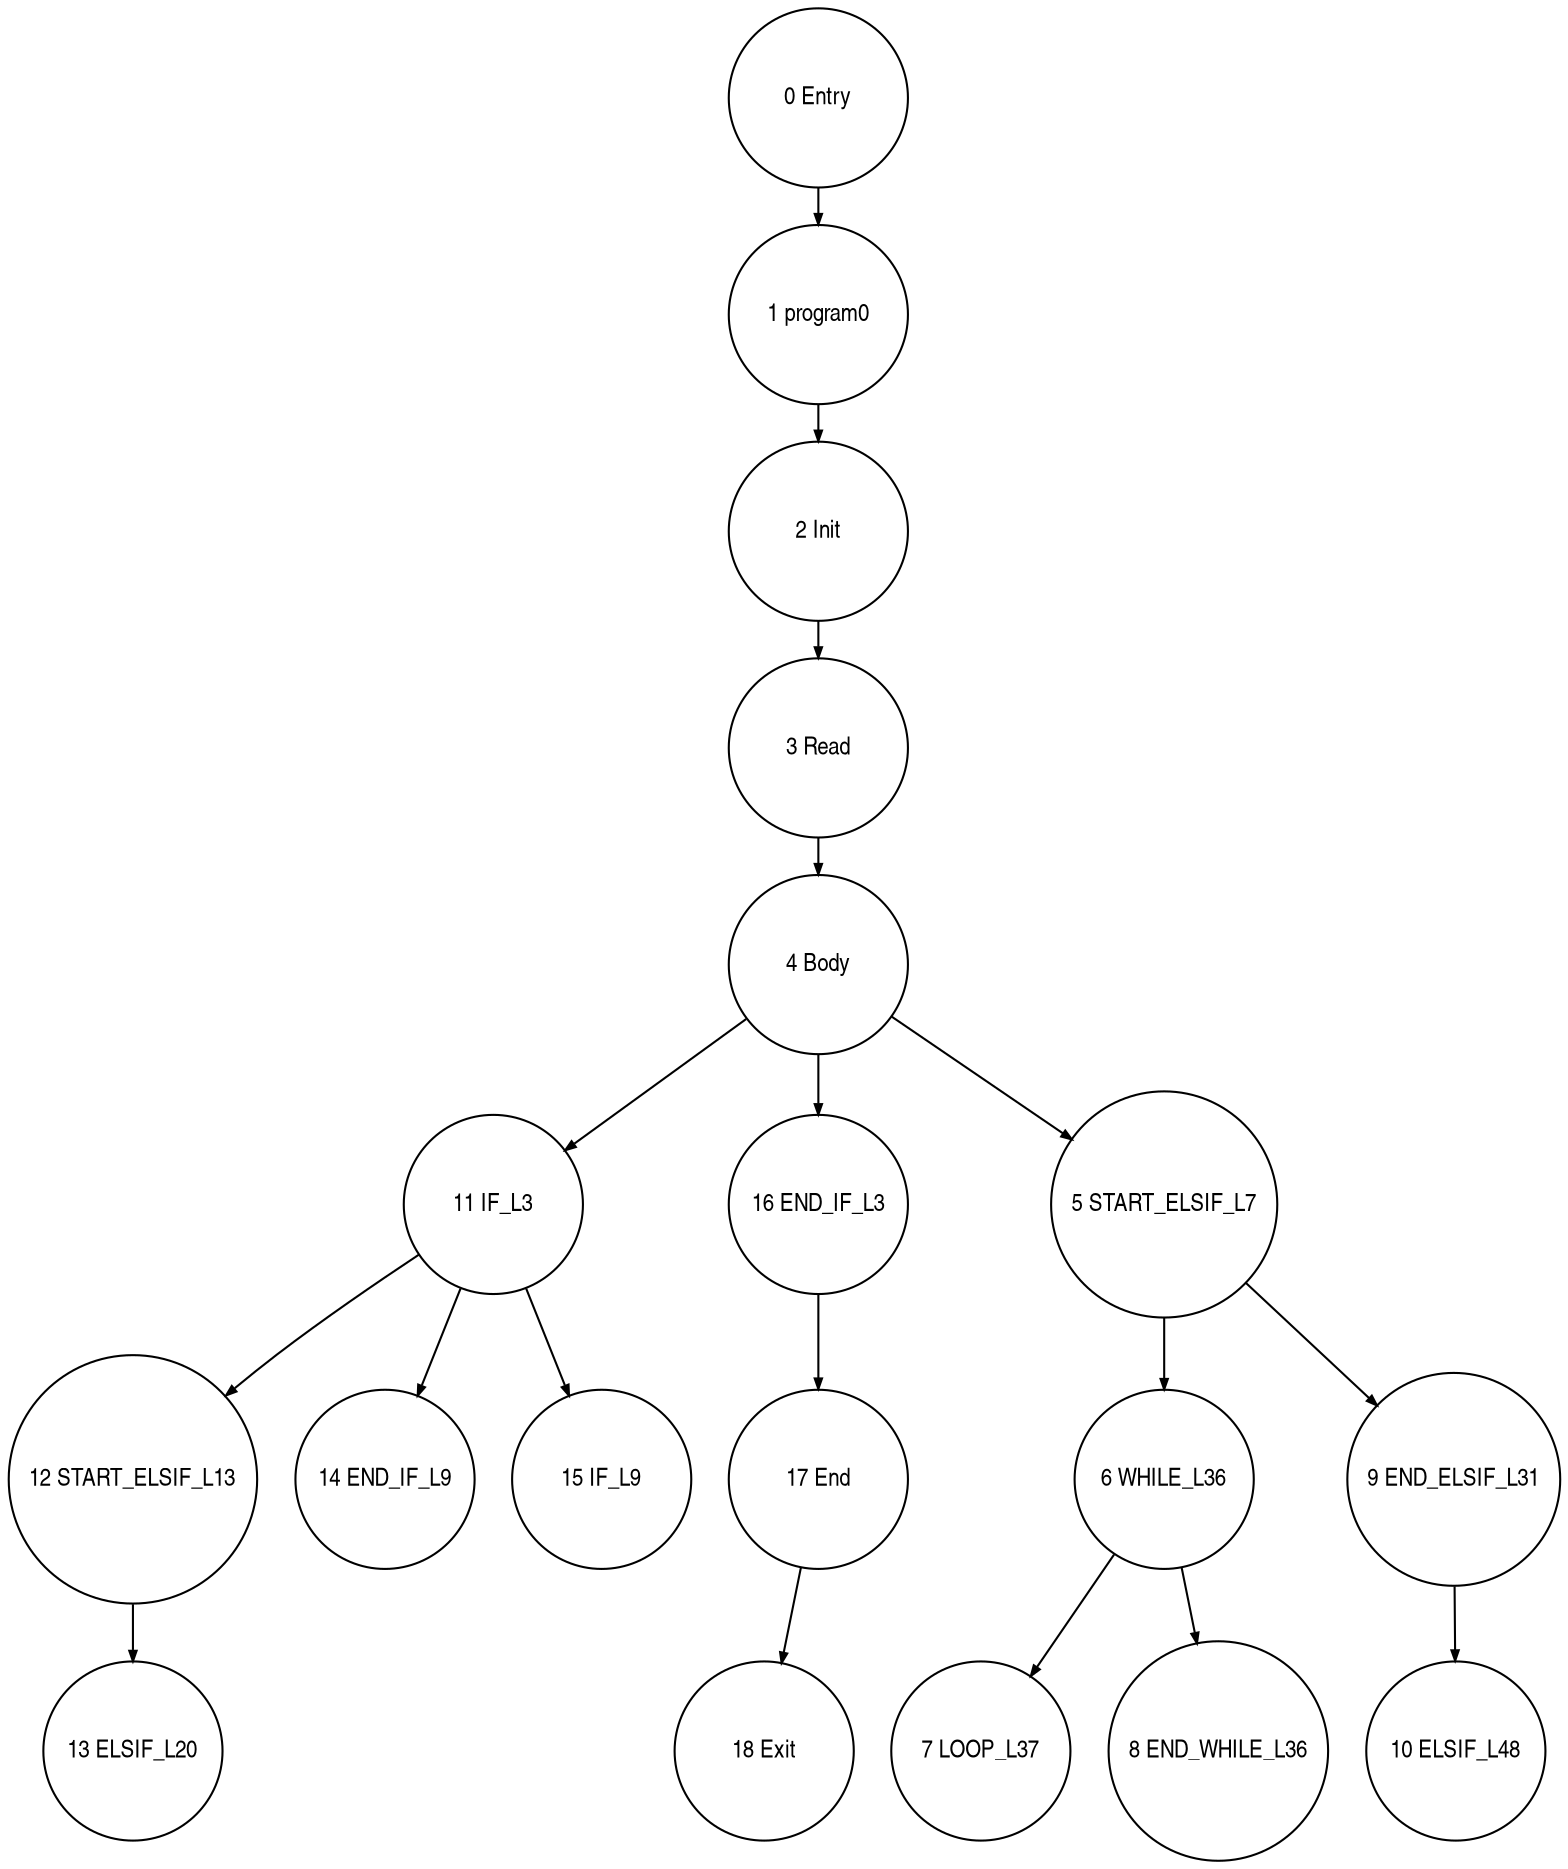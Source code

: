 digraph G {
  ranksep=.25;
  edge [arrowsize=.5]
  node [shape=circle, fontname="ArialNarrow",
        fontsize=12,  height=1.2];
  "10 ELSIF_L48"; "11 IF_L3"; "12 START_ELSIF_L13"; "7 LOOP_L37"; "0 Entry"; "6 WHILE_L36"; "8 END_WHILE_L36"; "2 Init"; "9 END_ELSIF_L31"; "1 program0"; "16 END_IF_L3"; "4 Body"; "13 ELSIF_L20"; "3 Read"; "18 Exit"; "14 END_IF_L9"; "17 End"; "15 IF_L9"; "5 START_ELSIF_L7"; 
  "6 WHILE_L36" -> "7 LOOP_L37";
  "6 WHILE_L36" -> "8 END_WHILE_L36";
  "9 END_ELSIF_L31" -> "10 ELSIF_L48";
  "11 IF_L3" -> "12 START_ELSIF_L13";
  "11 IF_L3" -> "14 END_IF_L9";
  "11 IF_L3" -> "15 IF_L9";
  "5 START_ELSIF_L7" -> "6 WHILE_L36";
  "5 START_ELSIF_L7" -> "9 END_ELSIF_L31";
  "3 Read" -> "4 Body";
  "2 Init" -> "3 Read";
  "0 Entry" -> "1 program0";
  "12 START_ELSIF_L13" -> "13 ELSIF_L20";
  "16 END_IF_L3" -> "17 End";
  "1 program0" -> "2 Init";
  "17 End" -> "18 Exit";
  "4 Body" -> "5 START_ELSIF_L7";
  "4 Body" -> "11 IF_L3";
  "4 Body" -> "16 END_IF_L3";
}
